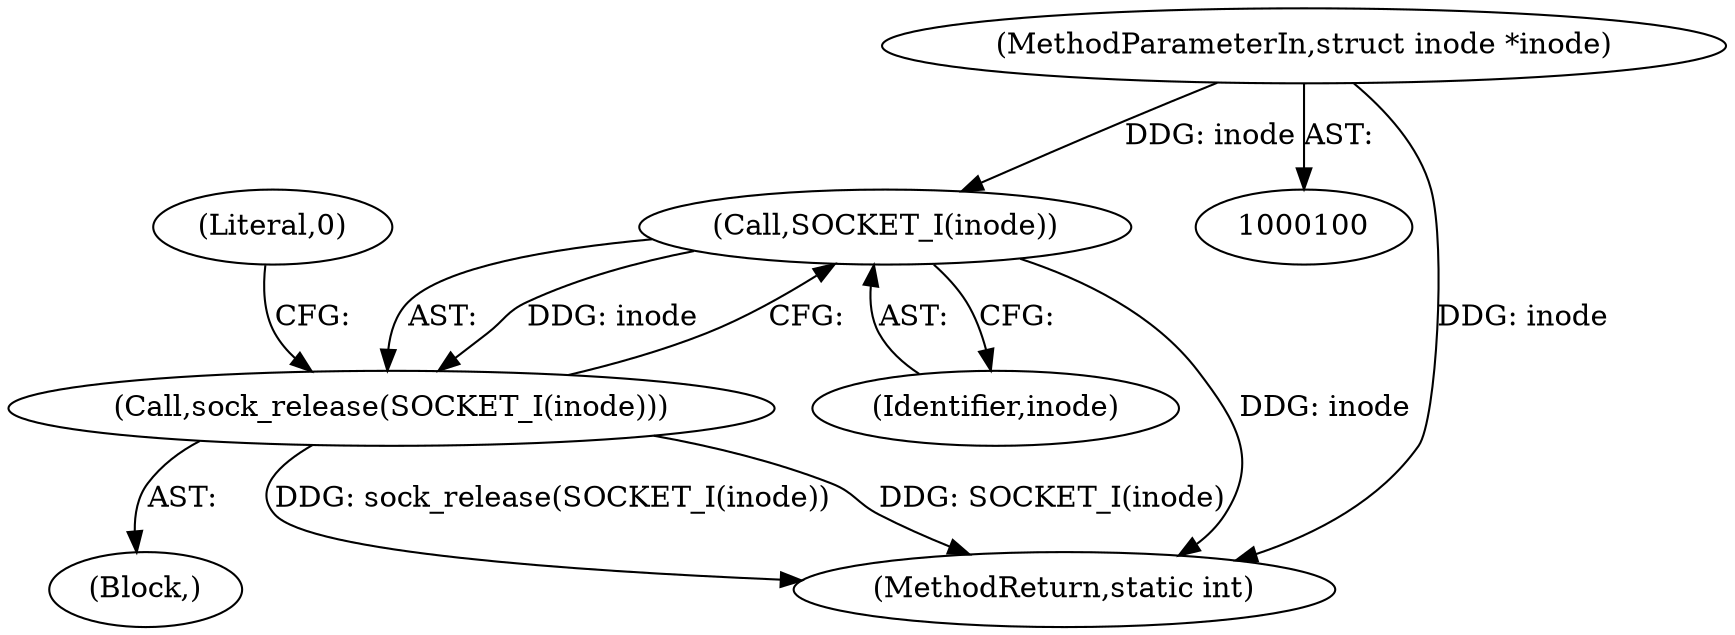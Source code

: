 digraph "1_linux_6d8c50dcb029872b298eea68cc6209c866fd3e14@pointer" {
"1000105" [label="(Call,SOCKET_I(inode))"];
"1000101" [label="(MethodParameterIn,struct inode *inode)"];
"1000104" [label="(Call,sock_release(SOCKET_I(inode)))"];
"1000104" [label="(Call,sock_release(SOCKET_I(inode)))"];
"1000109" [label="(MethodReturn,static int)"];
"1000105" [label="(Call,SOCKET_I(inode))"];
"1000103" [label="(Block,)"];
"1000106" [label="(Identifier,inode)"];
"1000101" [label="(MethodParameterIn,struct inode *inode)"];
"1000108" [label="(Literal,0)"];
"1000105" -> "1000104"  [label="AST: "];
"1000105" -> "1000106"  [label="CFG: "];
"1000106" -> "1000105"  [label="AST: "];
"1000104" -> "1000105"  [label="CFG: "];
"1000105" -> "1000109"  [label="DDG: inode"];
"1000105" -> "1000104"  [label="DDG: inode"];
"1000101" -> "1000105"  [label="DDG: inode"];
"1000101" -> "1000100"  [label="AST: "];
"1000101" -> "1000109"  [label="DDG: inode"];
"1000104" -> "1000103"  [label="AST: "];
"1000108" -> "1000104"  [label="CFG: "];
"1000104" -> "1000109"  [label="DDG: sock_release(SOCKET_I(inode))"];
"1000104" -> "1000109"  [label="DDG: SOCKET_I(inode)"];
}
